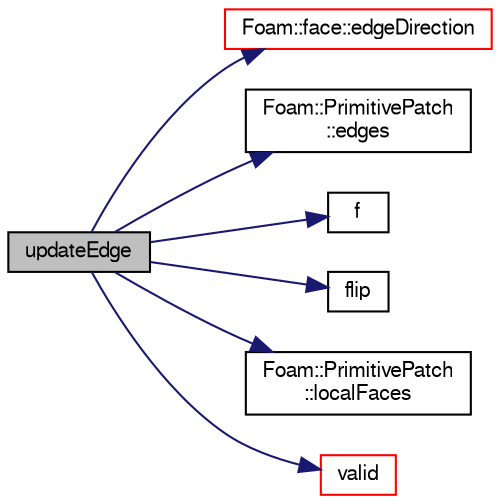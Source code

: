 digraph "updateEdge"
{
  bgcolor="transparent";
  edge [fontname="FreeSans",fontsize="10",labelfontname="FreeSans",labelfontsize="10"];
  node [fontname="FreeSans",fontsize="10",shape=record];
  rankdir="LR";
  Node68 [label="updateEdge",height=0.2,width=0.4,color="black", fillcolor="grey75", style="filled", fontcolor="black"];
  Node68 -> Node69 [color="midnightblue",fontsize="10",style="solid",fontname="FreeSans"];
  Node69 [label="Foam::face::edgeDirection",height=0.2,width=0.4,color="red",URL="$a27218.html#a51c97b3c3d8a48cca8b5b5de600af185",tooltip="Return the edge direction on the face. "];
  Node68 -> Node75 [color="midnightblue",fontsize="10",style="solid",fontname="FreeSans"];
  Node75 [label="Foam::PrimitivePatch\l::edges",height=0.2,width=0.4,color="black",URL="$a27538.html#a21d764179912ddda5c6f95193c289846",tooltip="Return list of edges, address into LOCAL point list. "];
  Node68 -> Node76 [color="midnightblue",fontsize="10",style="solid",fontname="FreeSans"];
  Node76 [label="f",height=0.2,width=0.4,color="black",URL="$a17900.html#a888be93833ac7a23170555c69c690288"];
  Node68 -> Node77 [color="midnightblue",fontsize="10",style="solid",fontname="FreeSans"];
  Node77 [label="flip",height=0.2,width=0.4,color="black",URL="$a24678.html#a126cb0362ae2e7935520fb27343bad31",tooltip="Reverse orientation. "];
  Node68 -> Node78 [color="midnightblue",fontsize="10",style="solid",fontname="FreeSans"];
  Node78 [label="Foam::PrimitivePatch\l::localFaces",height=0.2,width=0.4,color="black",URL="$a27538.html#aa4bd29e9c9de3d53e26aa2bf2e803c60",tooltip="Return patch faces addressing into local point list. "];
  Node68 -> Node79 [color="midnightblue",fontsize="10",style="solid",fontname="FreeSans"];
  Node79 [label="valid",height=0.2,width=0.4,color="red",URL="$a24678.html#aa4ad85c1548bba1f67ef9566c82f7baa",tooltip="Check whether origin has been changed at all or. "];
}
